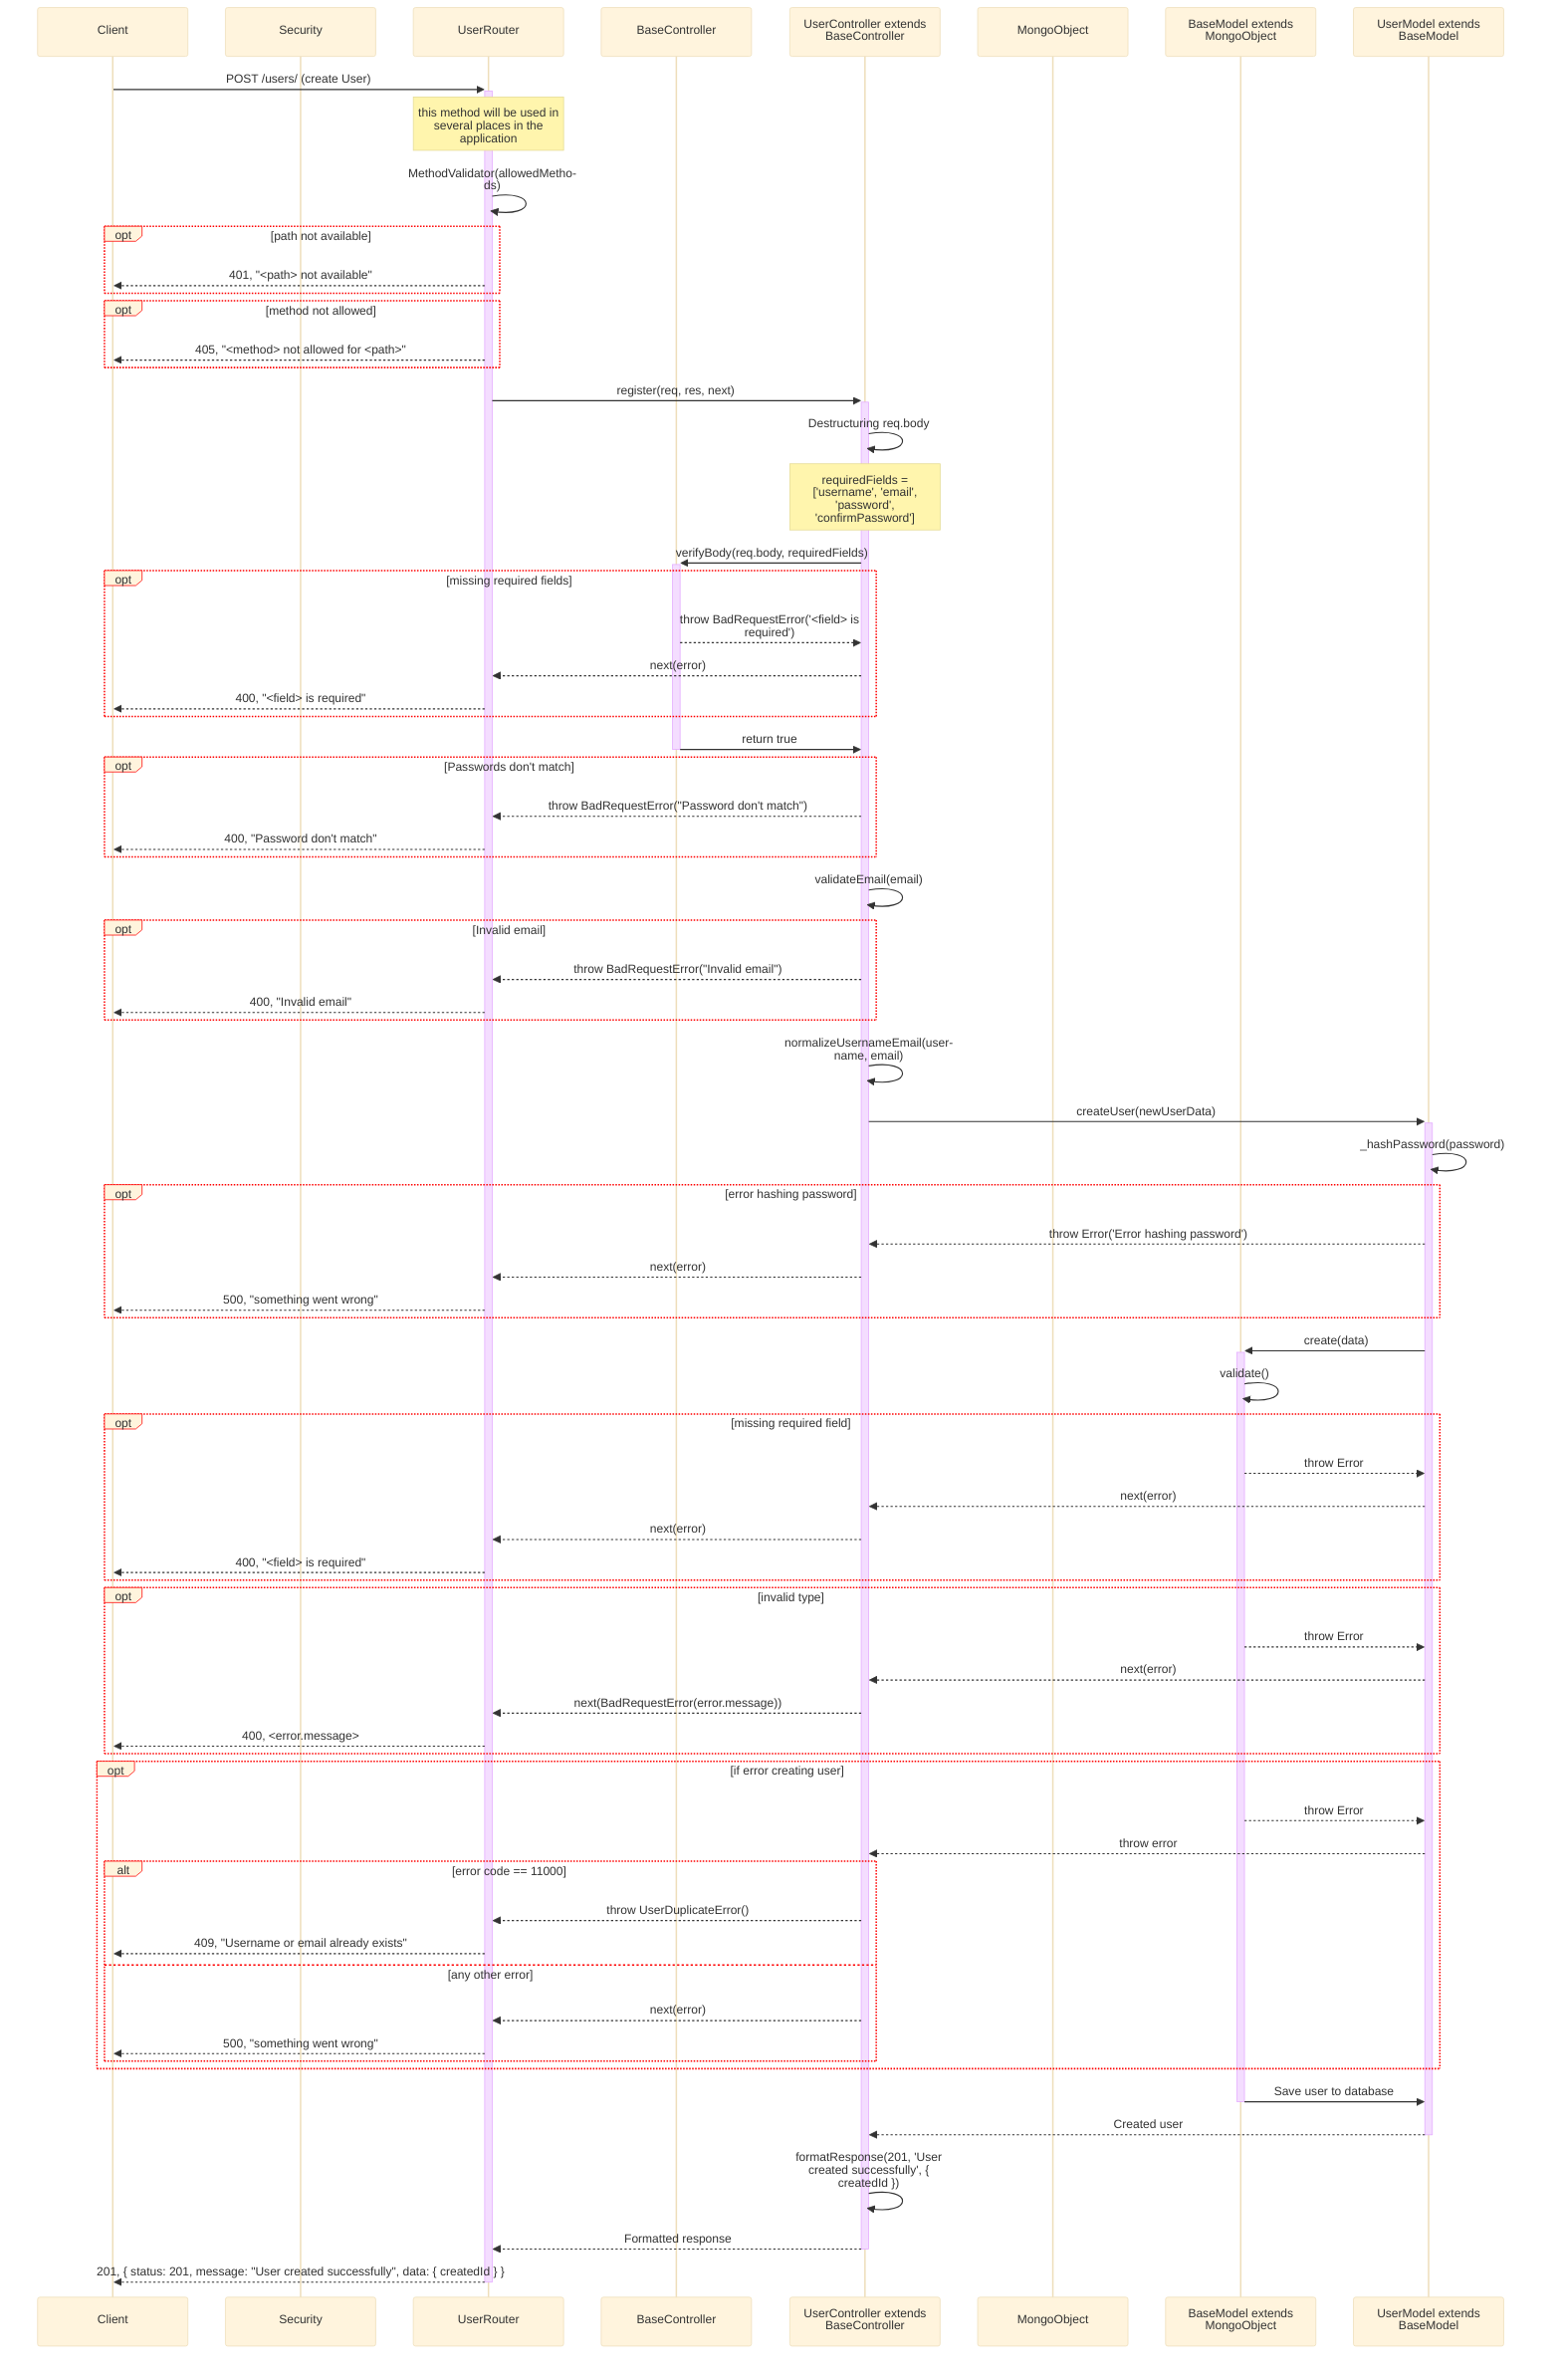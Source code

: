 %%{
    init: {
        "theme":"base",
        "themeVariables": {
            'labelBoxBorderColor': '#ff0000'
        },
        "sequence": { 
            "wrap": true, 
            "width": 200 
        } 
    }
}%%
sequenceDiagram
    participant Client
    participant Sec as Security
    participant Router as UserRouter
    participant BaseCont as BaseController
    participant Cont as UserController extends BaseController
    participant MongoObject as MongoObject
    participant BaseModel as BaseModel extends MongoObject
    participant Model as UserModel extends BaseModel

    %% Create User
    Client->>+Router: POST /users/ (create User)
    Note over Router: this method will be used in several places in the application
    Router->>Router: MethodValidator(allowedMethods)
    opt path not available
        Router-->>Client: 401, "<path> not available"
    end
    opt method not allowed
        Router-->>Client: 405, "<method> not allowed for <path>"
    end
    Router->>+Cont: register(req, res, next)
    Cont->>Cont: Destructuring req.body
    Note over Cont: requiredFields = ['username', 'email', 'password', 'confirmPassword']
    Cont->>+BaseCont: verifyBody(req.body, requiredFields)
    opt missing required fields
        BaseCont-->>Cont: throw BadRequestError('<field> is required')
        Cont-->>Router: next(error)
        Router-->>Client: 400, "<field> is required"
    end
    BaseCont->>-Cont: return true
    opt Passwords don't match
        Cont-->>Router: throw BadRequestError("Password don't match")
        Router-->>Client: 400, "Password don't match"
    end
    Cont->>Cont: validateEmail(email)
    opt Invalid email
        Cont-->>Router: throw BadRequestError("Invalid email")
        Router-->>Client: 400, "Invalid email"
    end
    Cont->>Cont: normalizeUsernameEmail(username, email)
    Cont->>+Model: createUser(newUserData)
    Model->>Model: _hashPassword(password)
    opt error hashing password
        Model-->>Cont: throw Error('Error hashing password')
        Cont-->>Router: next(error)
        Router-->>Client: 500, "something went wrong"
    end
    Model->>+BaseModel: create(data)
    BaseModel->>BaseModel: validate()
    opt missing required field
        BaseModel-->>Model: throw Error
        Model-->>Cont: next(error)
        Cont-->>Router: next(error)
        Router-->>Client: 400, "<field> is required"
    end
    opt invalid type
        BaseModel-->>Model: throw Error
        Model-->>Cont: next(error)
        Cont-->>Router: next(BadRequestError(error.message))
        Router-->>Client: 400, <error.message>
    end
    opt if error creating user
        BaseModel-->>Model: throw Error
        Model-->>Cont: throw error
        alt error code == 11000
            Cont-->>Router: throw UserDuplicateError()
            Router-->>Client: 409, "Username or email already exists"
        else any other error
            Cont-->>Router: next(error)
            Router-->>Client: 500, "something went wrong"
        end
    end
    BaseModel->>-Model: Save user to database
    Model-->>-Cont: Created user
    Cont->>Cont: formatResponse(201, 'User created successfully', { createdId })
    Cont-->>-Router: Formatted response
    Router-->>-Client: 201, { status: 201, message: "User created successfully", data: { createdId } }